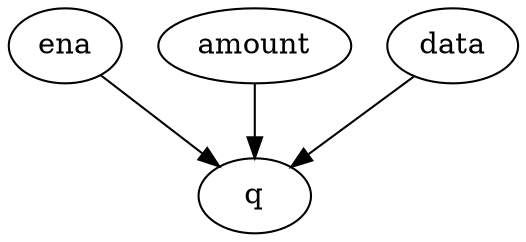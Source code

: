 strict digraph "" {
	q	[complexity=0,
		importance=0.454545232098,
		rank=0.0];
	ena	[complexity=2,
		importance=1.99999918436,
		rank=0.99999959218];
	ena -> q;
	amount	[complexity=1,
		importance=1.99999918436,
		rank=1.99999918436];
	amount -> q;
	data	[complexity=4,
		importance=1.09090872016,
		rank=0.272727180041];
	data -> q;
}
